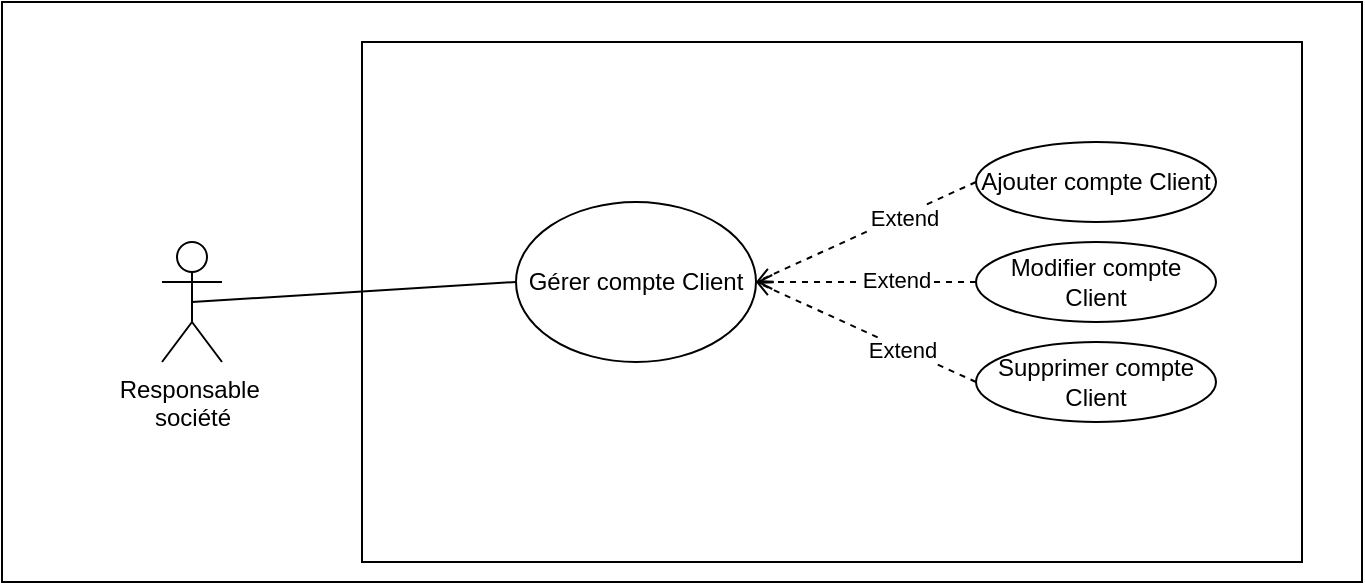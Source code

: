 <mxfile version="21.3.5" type="github">
  <diagram name="Page-1" id="F0PVnkbxrdtLLqiQe9D4">
    <mxGraphModel dx="1707" dy="446" grid="1" gridSize="10" guides="1" tooltips="1" connect="1" arrows="1" fold="1" page="1" pageScale="1" pageWidth="827" pageHeight="1169" math="0" shadow="0">
      <root>
        <mxCell id="0" />
        <mxCell id="1" parent="0" />
        <mxCell id="fFkGa3VDk-u6eUIVHsMF-13" value="" style="rounded=0;whiteSpace=wrap;html=1;" vertex="1" parent="1">
          <mxGeometry x="-20" y="120" width="680" height="290" as="geometry" />
        </mxCell>
        <mxCell id="fFkGa3VDk-u6eUIVHsMF-14" value="" style="rounded=0;whiteSpace=wrap;html=1;" vertex="1" parent="1">
          <mxGeometry x="160" y="140" width="470" height="260" as="geometry" />
        </mxCell>
        <mxCell id="fFkGa3VDk-u6eUIVHsMF-15" style="rounded=0;orthogonalLoop=1;jettySize=auto;html=1;exitX=0.5;exitY=0.5;exitDx=0;exitDy=0;exitPerimeter=0;entryX=0;entryY=0.5;entryDx=0;entryDy=0;endArrow=none;endFill=0;" edge="1" parent="1" source="fFkGa3VDk-u6eUIVHsMF-16" target="fFkGa3VDk-u6eUIVHsMF-17">
          <mxGeometry relative="1" as="geometry" />
        </mxCell>
        <mxCell id="fFkGa3VDk-u6eUIVHsMF-16" value="Responsable&amp;nbsp;&lt;br&gt;société" style="shape=umlActor;verticalLabelPosition=bottom;verticalAlign=top;html=1;outlineConnect=0;" vertex="1" parent="1">
          <mxGeometry x="60" y="240" width="30" height="60" as="geometry" />
        </mxCell>
        <mxCell id="fFkGa3VDk-u6eUIVHsMF-17" value="Gérer compte Client" style="ellipse;whiteSpace=wrap;html=1;" vertex="1" parent="1">
          <mxGeometry x="237" y="220" width="120" height="80" as="geometry" />
        </mxCell>
        <mxCell id="fFkGa3VDk-u6eUIVHsMF-18" style="rounded=0;orthogonalLoop=1;jettySize=auto;html=1;exitX=0;exitY=0.5;exitDx=0;exitDy=0;entryX=1;entryY=0.5;entryDx=0;entryDy=0;dashed=1;endArrow=open;endFill=0;" edge="1" parent="1" source="fFkGa3VDk-u6eUIVHsMF-20" target="fFkGa3VDk-u6eUIVHsMF-17">
          <mxGeometry relative="1" as="geometry" />
        </mxCell>
        <mxCell id="fFkGa3VDk-u6eUIVHsMF-19" value="Extend" style="edgeLabel;html=1;align=center;verticalAlign=middle;resizable=0;points=[];" vertex="1" connectable="0" parent="fFkGa3VDk-u6eUIVHsMF-18">
          <mxGeometry x="-0.329" y="1" relative="1" as="geometry">
            <mxPoint as="offset" />
          </mxGeometry>
        </mxCell>
        <mxCell id="fFkGa3VDk-u6eUIVHsMF-20" value="Ajouter compte Client" style="ellipse;whiteSpace=wrap;html=1;" vertex="1" parent="1">
          <mxGeometry x="467" y="190" width="120" height="40" as="geometry" />
        </mxCell>
        <mxCell id="fFkGa3VDk-u6eUIVHsMF-21" style="rounded=0;orthogonalLoop=1;jettySize=auto;html=1;exitX=0;exitY=0.5;exitDx=0;exitDy=0;entryX=1;entryY=0.5;entryDx=0;entryDy=0;dashed=1;endArrow=open;endFill=0;" edge="1" parent="1" source="fFkGa3VDk-u6eUIVHsMF-23" target="fFkGa3VDk-u6eUIVHsMF-17">
          <mxGeometry relative="1" as="geometry">
            <mxPoint x="397" y="240" as="targetPoint" />
          </mxGeometry>
        </mxCell>
        <mxCell id="fFkGa3VDk-u6eUIVHsMF-22" value="Extend" style="edgeLabel;html=1;align=center;verticalAlign=middle;resizable=0;points=[];" vertex="1" connectable="0" parent="fFkGa3VDk-u6eUIVHsMF-21">
          <mxGeometry x="-0.273" y="-1" relative="1" as="geometry">
            <mxPoint as="offset" />
          </mxGeometry>
        </mxCell>
        <mxCell id="fFkGa3VDk-u6eUIVHsMF-23" value="Modifier compte Client" style="ellipse;whiteSpace=wrap;html=1;" vertex="1" parent="1">
          <mxGeometry x="467" y="240" width="120" height="40" as="geometry" />
        </mxCell>
        <mxCell id="fFkGa3VDk-u6eUIVHsMF-24" style="rounded=0;orthogonalLoop=1;jettySize=auto;html=1;exitX=0;exitY=0.5;exitDx=0;exitDy=0;entryX=1;entryY=0.5;entryDx=0;entryDy=0;dashed=1;endArrow=open;endFill=0;" edge="1" parent="1" source="fFkGa3VDk-u6eUIVHsMF-26" target="fFkGa3VDk-u6eUIVHsMF-17">
          <mxGeometry relative="1" as="geometry">
            <mxPoint x="397" y="240" as="targetPoint" />
          </mxGeometry>
        </mxCell>
        <mxCell id="fFkGa3VDk-u6eUIVHsMF-25" value="Extend" style="edgeLabel;html=1;align=center;verticalAlign=middle;resizable=0;points=[];" vertex="1" connectable="0" parent="fFkGa3VDk-u6eUIVHsMF-24">
          <mxGeometry x="-0.333" y="1" relative="1" as="geometry">
            <mxPoint as="offset" />
          </mxGeometry>
        </mxCell>
        <mxCell id="fFkGa3VDk-u6eUIVHsMF-26" value="Supprimer compte Client" style="ellipse;whiteSpace=wrap;html=1;" vertex="1" parent="1">
          <mxGeometry x="467" y="290" width="120" height="40" as="geometry" />
        </mxCell>
      </root>
    </mxGraphModel>
  </diagram>
</mxfile>
